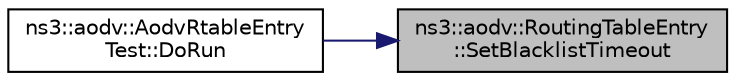 digraph "ns3::aodv::RoutingTableEntry::SetBlacklistTimeout"
{
 // LATEX_PDF_SIZE
  edge [fontname="Helvetica",fontsize="10",labelfontname="Helvetica",labelfontsize="10"];
  node [fontname="Helvetica",fontsize="10",shape=record];
  rankdir="RL";
  Node1 [label="ns3::aodv::RoutingTableEntry\l::SetBlacklistTimeout",height=0.2,width=0.4,color="black", fillcolor="grey75", style="filled", fontcolor="black",tooltip="Set the blacklist timeout."];
  Node1 -> Node2 [dir="back",color="midnightblue",fontsize="10",style="solid",fontname="Helvetica"];
  Node2 [label="ns3::aodv::AodvRtableEntry\lTest::DoRun",height=0.2,width=0.4,color="black", fillcolor="white", style="filled",URL="$structns3_1_1aodv_1_1_aodv_rtable_entry_test.html#ad1739d41fc9618c26b8c43e9ad45a60b",tooltip="Implementation to actually run this TestCase."];
}
